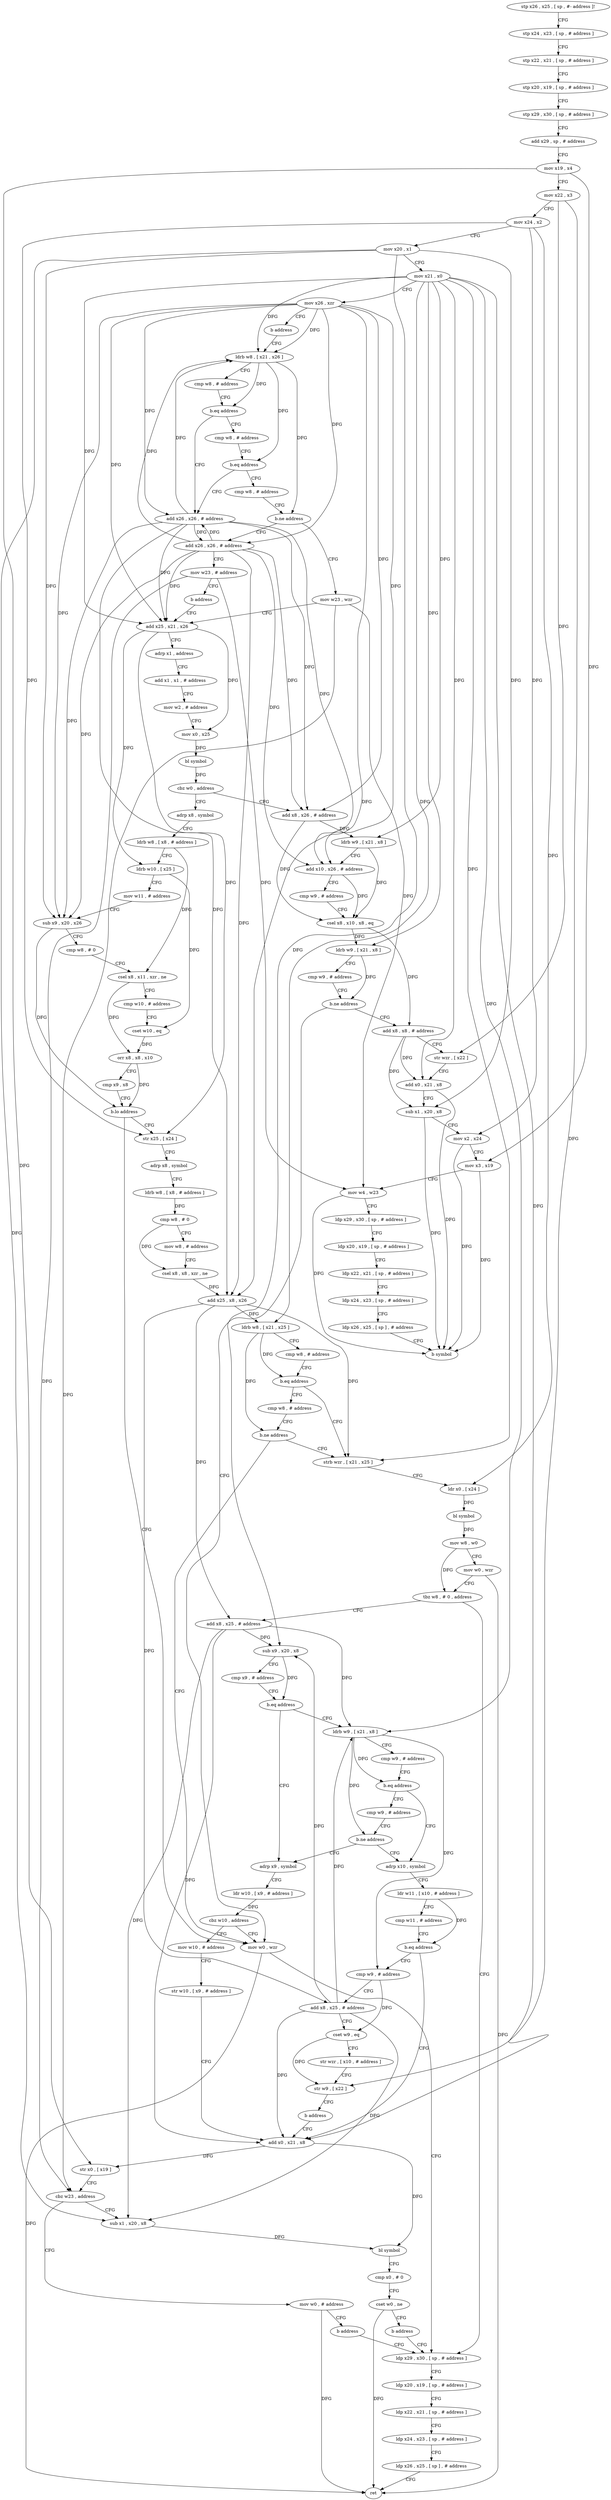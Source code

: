 digraph "func" {
"4204776" [label = "stp x26 , x25 , [ sp , #- address ]!" ]
"4204780" [label = "stp x24 , x23 , [ sp , # address ]" ]
"4204784" [label = "stp x22 , x21 , [ sp , # address ]" ]
"4204788" [label = "stp x20 , x19 , [ sp , # address ]" ]
"4204792" [label = "stp x29 , x30 , [ sp , # address ]" ]
"4204796" [label = "add x29 , sp , # address" ]
"4204800" [label = "mov x19 , x4" ]
"4204804" [label = "mov x22 , x3" ]
"4204808" [label = "mov x24 , x2" ]
"4204812" [label = "mov x20 , x1" ]
"4204816" [label = "mov x21 , x0" ]
"4204820" [label = "mov x26 , xzr" ]
"4204824" [label = "b address" ]
"4204832" [label = "ldrb w8 , [ x21 , x26 ]" ]
"4204836" [label = "cmp w8 , # address" ]
"4204840" [label = "b.eq address" ]
"4204828" [label = "add x26 , x26 , # address" ]
"4204844" [label = "cmp w8 , # address" ]
"4204848" [label = "b.eq address" ]
"4204852" [label = "cmp w8 , # address" ]
"4204856" [label = "b.ne address" ]
"4204872" [label = "mov w23 , wzr" ]
"4204860" [label = "add x26 , x26 , # address" ]
"4204876" [label = "add x25 , x21 , x26" ]
"4204864" [label = "mov w23 , # address" ]
"4204868" [label = "b address" ]
"4205100" [label = "add x8 , x26 , # address" ]
"4205104" [label = "ldrb w9 , [ x21 , x8 ]" ]
"4205108" [label = "add x10 , x26 , # address" ]
"4205112" [label = "cmp w9 , # address" ]
"4205116" [label = "csel x8 , x10 , x8 , eq" ]
"4205120" [label = "ldrb w9 , [ x21 , x8 ]" ]
"4205124" [label = "cmp w9 , # address" ]
"4205128" [label = "b.ne address" ]
"4205236" [label = "mov w0 , wzr" ]
"4205132" [label = "add x8 , x8 , # address" ]
"4204904" [label = "adrp x8 , symbol" ]
"4204908" [label = "ldrb w8 , [ x8 , # address ]" ]
"4204912" [label = "ldrb w10 , [ x25 ]" ]
"4204916" [label = "mov w11 , # address" ]
"4204920" [label = "sub x9 , x20 , x26" ]
"4204924" [label = "cmp w8 , # 0" ]
"4204928" [label = "csel x8 , x11 , xzr , ne" ]
"4204932" [label = "cmp w10 , # address" ]
"4204936" [label = "cset w10 , eq" ]
"4204940" [label = "orr x8 , x8 , x10" ]
"4204944" [label = "cmp x9 , x8" ]
"4204948" [label = "b.lo address" ]
"4204952" [label = "str x25 , [ x24 ]" ]
"4204880" [label = "adrp x1 , address" ]
"4204884" [label = "add x1 , x1 , # address" ]
"4204888" [label = "mov w2 , # address" ]
"4204892" [label = "mov x0 , x25" ]
"4204896" [label = "bl symbol" ]
"4204900" [label = "cbz w0 , address" ]
"4205240" [label = "ldp x29 , x30 , [ sp , # address ]" ]
"4205136" [label = "str wzr , [ x22 ]" ]
"4205140" [label = "add x0 , x21 , x8" ]
"4205144" [label = "sub x1 , x20 , x8" ]
"4205148" [label = "mov x2 , x24" ]
"4205152" [label = "mov x3 , x19" ]
"4205156" [label = "mov w4 , w23" ]
"4205160" [label = "ldp x29 , x30 , [ sp , # address ]" ]
"4205164" [label = "ldp x20 , x19 , [ sp , # address ]" ]
"4205168" [label = "ldp x22 , x21 , [ sp , # address ]" ]
"4205172" [label = "ldp x24 , x23 , [ sp , # address ]" ]
"4205176" [label = "ldp x26 , x25 , [ sp ] , # address" ]
"4205180" [label = "b symbol" ]
"4204956" [label = "adrp x8 , symbol" ]
"4204960" [label = "ldrb w8 , [ x8 , # address ]" ]
"4204964" [label = "cmp w8 , # 0" ]
"4204968" [label = "mov w8 , # address" ]
"4204972" [label = "csel x8 , x8 , xzr , ne" ]
"4204976" [label = "add x25 , x8 , x26" ]
"4204980" [label = "ldrb w8 , [ x21 , x25 ]" ]
"4204984" [label = "cmp w8 , # address" ]
"4204988" [label = "b.eq address" ]
"4205000" [label = "strb wzr , [ x21 , x25 ]" ]
"4204992" [label = "cmp w8 , # address" ]
"4205004" [label = "ldr x0 , [ x24 ]" ]
"4205008" [label = "bl symbol" ]
"4205012" [label = "mov w8 , w0" ]
"4205016" [label = "mov w0 , wzr" ]
"4205020" [label = "tbz w8 , # 0 , address" ]
"4205024" [label = "add x8 , x25 , # address" ]
"4204996" [label = "b.ne address" ]
"4205244" [label = "ldp x20 , x19 , [ sp , # address ]" ]
"4205248" [label = "ldp x22 , x21 , [ sp , # address ]" ]
"4205252" [label = "ldp x24 , x23 , [ sp , # address ]" ]
"4205256" [label = "ldp x26 , x25 , [ sp ] , # address" ]
"4205260" [label = "ret" ]
"4205028" [label = "sub x9 , x20 , x8" ]
"4205032" [label = "cmp x9 , # address" ]
"4205036" [label = "b.eq address" ]
"4205184" [label = "adrp x9 , symbol" ]
"4205040" [label = "ldrb w9 , [ x21 , x8 ]" ]
"4205188" [label = "ldr w10 , [ x9 , # address ]" ]
"4205192" [label = "cbz w10 , address" ]
"4205196" [label = "mov w10 , # address" ]
"4205044" [label = "cmp w9 , # address" ]
"4205048" [label = "b.eq address" ]
"4205060" [label = "adrp x10 , symbol" ]
"4205052" [label = "cmp w9 , # address" ]
"4205200" [label = "str w10 , [ x9 , # address ]" ]
"4205204" [label = "add x0 , x21 , x8" ]
"4205064" [label = "ldr w11 , [ x10 , # address ]" ]
"4205068" [label = "cmp w11 , # address" ]
"4205072" [label = "b.eq address" ]
"4205076" [label = "cmp w9 , # address" ]
"4205056" [label = "b.ne address" ]
"4205264" [label = "mov w0 , # address" ]
"4205268" [label = "b address" ]
"4205216" [label = "sub x1 , x20 , x8" ]
"4205220" [label = "bl symbol" ]
"4205224" [label = "cmp x0 , # 0" ]
"4205228" [label = "cset w0 , ne" ]
"4205232" [label = "b address" ]
"4205208" [label = "str x0 , [ x19 ]" ]
"4205212" [label = "cbz w23 , address" ]
"4205080" [label = "add x8 , x25 , # address" ]
"4205084" [label = "cset w9 , eq" ]
"4205088" [label = "str wzr , [ x10 , # address ]" ]
"4205092" [label = "str w9 , [ x22 ]" ]
"4205096" [label = "b address" ]
"4204776" -> "4204780" [ label = "CFG" ]
"4204780" -> "4204784" [ label = "CFG" ]
"4204784" -> "4204788" [ label = "CFG" ]
"4204788" -> "4204792" [ label = "CFG" ]
"4204792" -> "4204796" [ label = "CFG" ]
"4204796" -> "4204800" [ label = "CFG" ]
"4204800" -> "4204804" [ label = "CFG" ]
"4204800" -> "4205152" [ label = "DFG" ]
"4204800" -> "4205208" [ label = "DFG" ]
"4204804" -> "4204808" [ label = "CFG" ]
"4204804" -> "4205136" [ label = "DFG" ]
"4204804" -> "4205092" [ label = "DFG" ]
"4204808" -> "4204812" [ label = "CFG" ]
"4204808" -> "4205148" [ label = "DFG" ]
"4204808" -> "4204952" [ label = "DFG" ]
"4204808" -> "4205004" [ label = "DFG" ]
"4204812" -> "4204816" [ label = "CFG" ]
"4204812" -> "4204920" [ label = "DFG" ]
"4204812" -> "4205144" [ label = "DFG" ]
"4204812" -> "4205028" [ label = "DFG" ]
"4204812" -> "4205216" [ label = "DFG" ]
"4204816" -> "4204820" [ label = "CFG" ]
"4204816" -> "4204832" [ label = "DFG" ]
"4204816" -> "4204876" [ label = "DFG" ]
"4204816" -> "4205104" [ label = "DFG" ]
"4204816" -> "4205120" [ label = "DFG" ]
"4204816" -> "4205140" [ label = "DFG" ]
"4204816" -> "4204980" [ label = "DFG" ]
"4204816" -> "4205000" [ label = "DFG" ]
"4204816" -> "4205040" [ label = "DFG" ]
"4204816" -> "4205204" [ label = "DFG" ]
"4204820" -> "4204824" [ label = "CFG" ]
"4204820" -> "4204832" [ label = "DFG" ]
"4204820" -> "4204828" [ label = "DFG" ]
"4204820" -> "4204860" [ label = "DFG" ]
"4204820" -> "4204876" [ label = "DFG" ]
"4204820" -> "4205100" [ label = "DFG" ]
"4204820" -> "4205108" [ label = "DFG" ]
"4204820" -> "4204920" [ label = "DFG" ]
"4204820" -> "4204976" [ label = "DFG" ]
"4204824" -> "4204832" [ label = "CFG" ]
"4204832" -> "4204836" [ label = "CFG" ]
"4204832" -> "4204840" [ label = "DFG" ]
"4204832" -> "4204848" [ label = "DFG" ]
"4204832" -> "4204856" [ label = "DFG" ]
"4204836" -> "4204840" [ label = "CFG" ]
"4204840" -> "4204828" [ label = "CFG" ]
"4204840" -> "4204844" [ label = "CFG" ]
"4204828" -> "4204832" [ label = "DFG" ]
"4204828" -> "4204860" [ label = "DFG" ]
"4204828" -> "4204876" [ label = "DFG" ]
"4204828" -> "4205100" [ label = "DFG" ]
"4204828" -> "4205108" [ label = "DFG" ]
"4204828" -> "4204920" [ label = "DFG" ]
"4204828" -> "4204976" [ label = "DFG" ]
"4204844" -> "4204848" [ label = "CFG" ]
"4204848" -> "4204828" [ label = "CFG" ]
"4204848" -> "4204852" [ label = "CFG" ]
"4204852" -> "4204856" [ label = "CFG" ]
"4204856" -> "4204872" [ label = "CFG" ]
"4204856" -> "4204860" [ label = "CFG" ]
"4204872" -> "4204876" [ label = "CFG" ]
"4204872" -> "4205156" [ label = "DFG" ]
"4204872" -> "4205212" [ label = "DFG" ]
"4204860" -> "4204864" [ label = "CFG" ]
"4204860" -> "4204832" [ label = "DFG" ]
"4204860" -> "4204828" [ label = "DFG" ]
"4204860" -> "4204876" [ label = "DFG" ]
"4204860" -> "4205100" [ label = "DFG" ]
"4204860" -> "4205108" [ label = "DFG" ]
"4204860" -> "4204920" [ label = "DFG" ]
"4204860" -> "4204976" [ label = "DFG" ]
"4204876" -> "4204880" [ label = "CFG" ]
"4204876" -> "4204892" [ label = "DFG" ]
"4204876" -> "4204912" [ label = "DFG" ]
"4204876" -> "4204952" [ label = "DFG" ]
"4204864" -> "4204868" [ label = "CFG" ]
"4204864" -> "4205156" [ label = "DFG" ]
"4204864" -> "4205212" [ label = "DFG" ]
"4204868" -> "4204876" [ label = "CFG" ]
"4205100" -> "4205104" [ label = "DFG" ]
"4205100" -> "4205116" [ label = "DFG" ]
"4205104" -> "4205108" [ label = "CFG" ]
"4205104" -> "4205116" [ label = "DFG" ]
"4205108" -> "4205112" [ label = "CFG" ]
"4205108" -> "4205116" [ label = "DFG" ]
"4205112" -> "4205116" [ label = "CFG" ]
"4205116" -> "4205120" [ label = "DFG" ]
"4205116" -> "4205132" [ label = "DFG" ]
"4205120" -> "4205124" [ label = "CFG" ]
"4205120" -> "4205128" [ label = "DFG" ]
"4205124" -> "4205128" [ label = "CFG" ]
"4205128" -> "4205236" [ label = "CFG" ]
"4205128" -> "4205132" [ label = "CFG" ]
"4205236" -> "4205240" [ label = "CFG" ]
"4205236" -> "4205260" [ label = "DFG" ]
"4205132" -> "4205136" [ label = "CFG" ]
"4205132" -> "4205140" [ label = "DFG" ]
"4205132" -> "4205144" [ label = "DFG" ]
"4204904" -> "4204908" [ label = "CFG" ]
"4204908" -> "4204912" [ label = "CFG" ]
"4204908" -> "4204928" [ label = "DFG" ]
"4204912" -> "4204916" [ label = "CFG" ]
"4204912" -> "4204936" [ label = "DFG" ]
"4204916" -> "4204920" [ label = "CFG" ]
"4204920" -> "4204924" [ label = "CFG" ]
"4204920" -> "4204948" [ label = "DFG" ]
"4204924" -> "4204928" [ label = "CFG" ]
"4204928" -> "4204932" [ label = "CFG" ]
"4204928" -> "4204940" [ label = "DFG" ]
"4204932" -> "4204936" [ label = "CFG" ]
"4204936" -> "4204940" [ label = "DFG" ]
"4204940" -> "4204944" [ label = "CFG" ]
"4204940" -> "4204948" [ label = "DFG" ]
"4204944" -> "4204948" [ label = "CFG" ]
"4204948" -> "4205236" [ label = "CFG" ]
"4204948" -> "4204952" [ label = "CFG" ]
"4204952" -> "4204956" [ label = "CFG" ]
"4204880" -> "4204884" [ label = "CFG" ]
"4204884" -> "4204888" [ label = "CFG" ]
"4204888" -> "4204892" [ label = "CFG" ]
"4204892" -> "4204896" [ label = "DFG" ]
"4204896" -> "4204900" [ label = "DFG" ]
"4204900" -> "4205100" [ label = "CFG" ]
"4204900" -> "4204904" [ label = "CFG" ]
"4205240" -> "4205244" [ label = "CFG" ]
"4205136" -> "4205140" [ label = "CFG" ]
"4205140" -> "4205144" [ label = "CFG" ]
"4205140" -> "4205180" [ label = "DFG" ]
"4205144" -> "4205148" [ label = "CFG" ]
"4205144" -> "4205180" [ label = "DFG" ]
"4205148" -> "4205152" [ label = "CFG" ]
"4205148" -> "4205180" [ label = "DFG" ]
"4205152" -> "4205156" [ label = "CFG" ]
"4205152" -> "4205180" [ label = "DFG" ]
"4205156" -> "4205160" [ label = "CFG" ]
"4205156" -> "4205180" [ label = "DFG" ]
"4205160" -> "4205164" [ label = "CFG" ]
"4205164" -> "4205168" [ label = "CFG" ]
"4205168" -> "4205172" [ label = "CFG" ]
"4205172" -> "4205176" [ label = "CFG" ]
"4205176" -> "4205180" [ label = "CFG" ]
"4204956" -> "4204960" [ label = "CFG" ]
"4204960" -> "4204964" [ label = "DFG" ]
"4204964" -> "4204968" [ label = "CFG" ]
"4204964" -> "4204972" [ label = "DFG" ]
"4204968" -> "4204972" [ label = "CFG" ]
"4204972" -> "4204976" [ label = "DFG" ]
"4204976" -> "4204980" [ label = "DFG" ]
"4204976" -> "4205000" [ label = "DFG" ]
"4204976" -> "4205024" [ label = "DFG" ]
"4204976" -> "4205080" [ label = "DFG" ]
"4204980" -> "4204984" [ label = "CFG" ]
"4204980" -> "4204988" [ label = "DFG" ]
"4204980" -> "4204996" [ label = "DFG" ]
"4204984" -> "4204988" [ label = "CFG" ]
"4204988" -> "4205000" [ label = "CFG" ]
"4204988" -> "4204992" [ label = "CFG" ]
"4205000" -> "4205004" [ label = "CFG" ]
"4204992" -> "4204996" [ label = "CFG" ]
"4205004" -> "4205008" [ label = "DFG" ]
"4205008" -> "4205012" [ label = "DFG" ]
"4205012" -> "4205016" [ label = "CFG" ]
"4205012" -> "4205020" [ label = "DFG" ]
"4205016" -> "4205020" [ label = "CFG" ]
"4205016" -> "4205260" [ label = "DFG" ]
"4205020" -> "4205240" [ label = "CFG" ]
"4205020" -> "4205024" [ label = "CFG" ]
"4205024" -> "4205028" [ label = "DFG" ]
"4205024" -> "4205040" [ label = "DFG" ]
"4205024" -> "4205204" [ label = "DFG" ]
"4205024" -> "4205216" [ label = "DFG" ]
"4204996" -> "4205236" [ label = "CFG" ]
"4204996" -> "4205000" [ label = "CFG" ]
"4205244" -> "4205248" [ label = "CFG" ]
"4205248" -> "4205252" [ label = "CFG" ]
"4205252" -> "4205256" [ label = "CFG" ]
"4205256" -> "4205260" [ label = "CFG" ]
"4205028" -> "4205032" [ label = "CFG" ]
"4205028" -> "4205036" [ label = "DFG" ]
"4205032" -> "4205036" [ label = "CFG" ]
"4205036" -> "4205184" [ label = "CFG" ]
"4205036" -> "4205040" [ label = "CFG" ]
"4205184" -> "4205188" [ label = "CFG" ]
"4205040" -> "4205044" [ label = "CFG" ]
"4205040" -> "4205048" [ label = "DFG" ]
"4205040" -> "4205056" [ label = "DFG" ]
"4205040" -> "4205076" [ label = "DFG" ]
"4205188" -> "4205192" [ label = "DFG" ]
"4205192" -> "4205236" [ label = "CFG" ]
"4205192" -> "4205196" [ label = "CFG" ]
"4205196" -> "4205200" [ label = "CFG" ]
"4205044" -> "4205048" [ label = "CFG" ]
"4205048" -> "4205060" [ label = "CFG" ]
"4205048" -> "4205052" [ label = "CFG" ]
"4205060" -> "4205064" [ label = "CFG" ]
"4205052" -> "4205056" [ label = "CFG" ]
"4205200" -> "4205204" [ label = "CFG" ]
"4205204" -> "4205208" [ label = "DFG" ]
"4205204" -> "4205220" [ label = "DFG" ]
"4205064" -> "4205068" [ label = "CFG" ]
"4205064" -> "4205072" [ label = "DFG" ]
"4205068" -> "4205072" [ label = "CFG" ]
"4205072" -> "4205204" [ label = "CFG" ]
"4205072" -> "4205076" [ label = "CFG" ]
"4205076" -> "4205080" [ label = "CFG" ]
"4205076" -> "4205084" [ label = "DFG" ]
"4205056" -> "4205184" [ label = "CFG" ]
"4205056" -> "4205060" [ label = "CFG" ]
"4205264" -> "4205268" [ label = "CFG" ]
"4205264" -> "4205260" [ label = "DFG" ]
"4205268" -> "4205240" [ label = "CFG" ]
"4205216" -> "4205220" [ label = "DFG" ]
"4205220" -> "4205224" [ label = "CFG" ]
"4205224" -> "4205228" [ label = "CFG" ]
"4205228" -> "4205232" [ label = "CFG" ]
"4205228" -> "4205260" [ label = "DFG" ]
"4205232" -> "4205240" [ label = "CFG" ]
"4205208" -> "4205212" [ label = "CFG" ]
"4205212" -> "4205264" [ label = "CFG" ]
"4205212" -> "4205216" [ label = "CFG" ]
"4205080" -> "4205084" [ label = "CFG" ]
"4205080" -> "4205028" [ label = "DFG" ]
"4205080" -> "4205040" [ label = "DFG" ]
"4205080" -> "4205204" [ label = "DFG" ]
"4205080" -> "4205216" [ label = "DFG" ]
"4205084" -> "4205088" [ label = "CFG" ]
"4205084" -> "4205092" [ label = "DFG" ]
"4205088" -> "4205092" [ label = "CFG" ]
"4205092" -> "4205096" [ label = "CFG" ]
"4205096" -> "4205204" [ label = "CFG" ]
}
